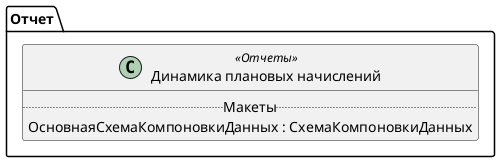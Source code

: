 ﻿@startuml ДинамикаПлановыхНачислений
'!include templates.wsd
'..\include templates.wsd
class Отчет.ДинамикаПлановыхНачислений as "Динамика плановых начислений" <<Отчеты>>
{
..Макеты..
ОсновнаяСхемаКомпоновкиДанных : СхемаКомпоновкиДанных
}
@enduml
